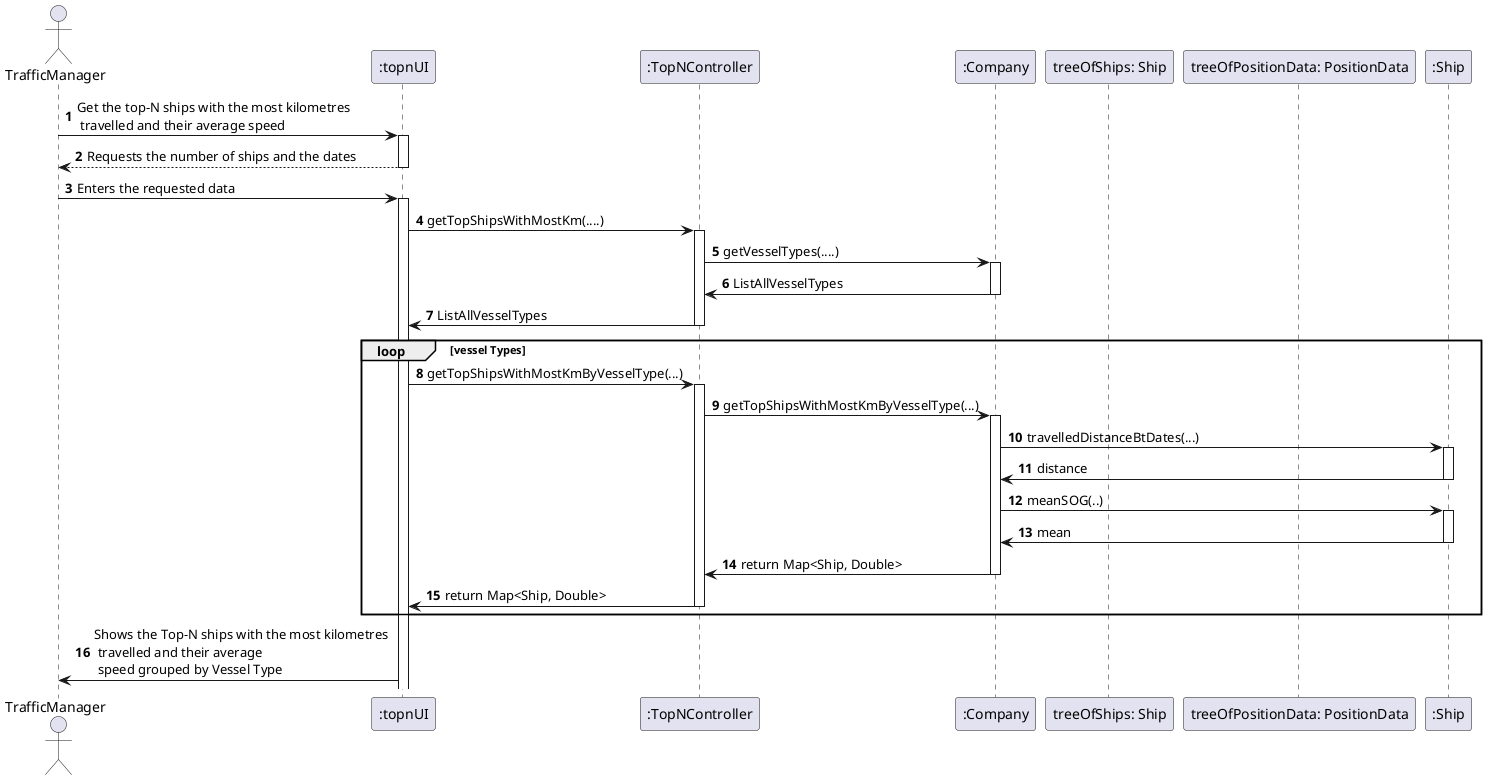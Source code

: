 @startuml
'https://plantuml.com/sequence-diagram

autonumber

actor       TrafficManager             as TM
participant    ":topnUI"         as UI
participant    ":TopNController" as CTRL
participant    ":Company"              as Company
participant    "treeOfShips: Ship"            as TreeOfShips
participant    "treeOfPositionData: PositionData"            as TreeOfPosition
participant    ":Ship" as Ship



TM -> UI : Get the top-N ships with the most kilometres \n travelled and their average speed
activate UI
UI --> TM: Requests the number of ships and the dates
deactivate UI

TM -> UI : Enters the requested data
activate UI

    UI-> CTRL : getTopShipsWithMostKm(....)
    activate CTRL
    CTRL -> Company : getVesselTypes(....)
    activate Company
    Company -> CTRL : ListAllVesselTypes
    deactivate Company
    CTRL -> UI : ListAllVesselTypes
    deactivate CTRL
loop vessel Types
    UI -> CTRL : getTopShipsWithMostKmByVesselType(...)
    activate CTRL
    CTRL -> Company : getTopShipsWithMostKmByVesselType(...)
    activate Company
    Company -> Ship : travelledDistanceBtDates(...)
    activate Ship
    Ship -> Company : distance
    deactivate Ship
    Company -> Ship : meanSOG(..)
    activate Ship
    Ship -> Company : mean
    deactivate Ship
    Company -> CTRL : return Map<Ship, Double>

    deactivate Company
    CTRL -> UI : return Map<Ship, Double>
    deactivate CTRL
end
UI -> TM : Shows the Top-N ships with the most kilometres \n travelled and their average \n speed grouped by Vessel Type
@enduml